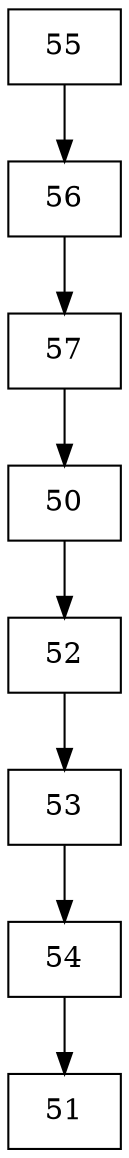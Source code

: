 digraph G {
  node [shape=record];
  node0 [label="{55}"];
  node0 -> node1;
  node1 [label="{56}"];
  node1 -> node2;
  node2 [label="{57}"];
  node2 -> node3;
  node3 [label="{50}"];
  node3 -> node4;
  node4 [label="{52}"];
  node4 -> node5;
  node5 [label="{53}"];
  node5 -> node6;
  node6 [label="{54}"];
  node6 -> node7;
  node7 [label="{51}"];
}
